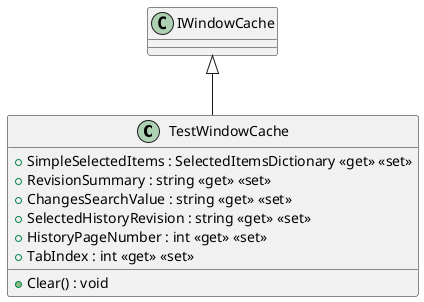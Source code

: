 @startuml
class TestWindowCache {
    + Clear() : void
    + SimpleSelectedItems : SelectedItemsDictionary <<get>> <<set>>
    + RevisionSummary : string <<get>> <<set>>
    + ChangesSearchValue : string <<get>> <<set>>
    + SelectedHistoryRevision : string <<get>> <<set>>
    + HistoryPageNumber : int <<get>> <<set>>
    + TabIndex : int <<get>> <<set>>
}
IWindowCache <|-- TestWindowCache
@enduml
